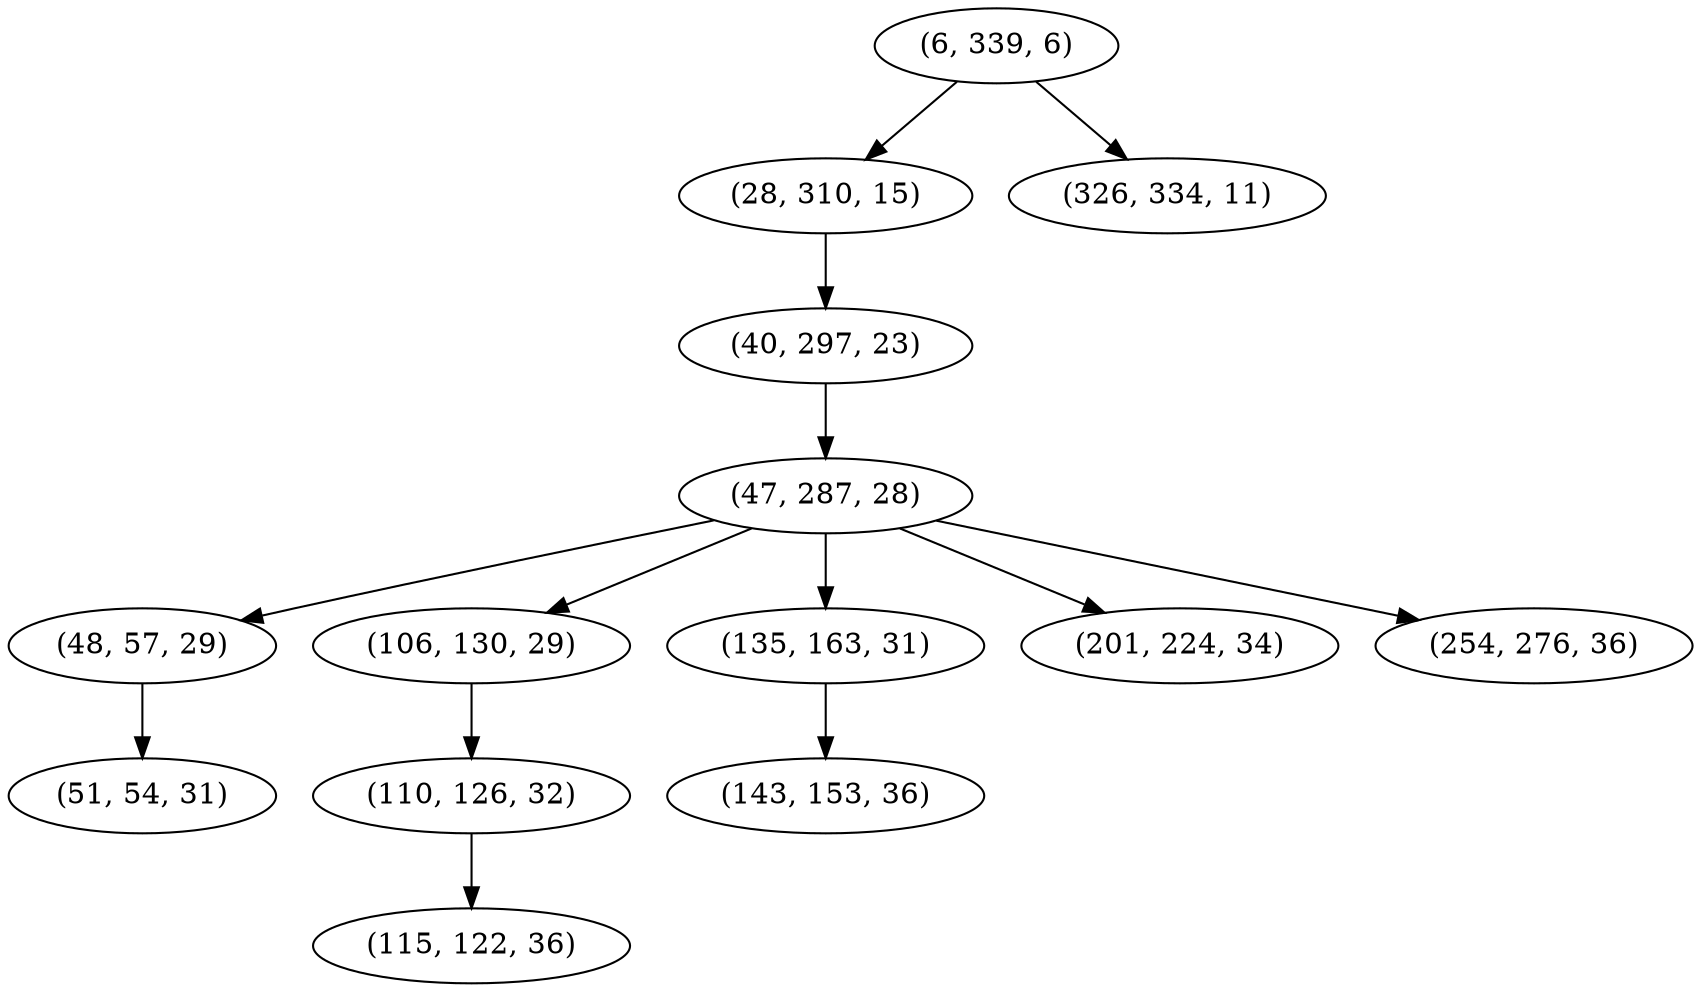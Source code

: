 digraph tree {
    "(6, 339, 6)";
    "(28, 310, 15)";
    "(40, 297, 23)";
    "(47, 287, 28)";
    "(48, 57, 29)";
    "(51, 54, 31)";
    "(106, 130, 29)";
    "(110, 126, 32)";
    "(115, 122, 36)";
    "(135, 163, 31)";
    "(143, 153, 36)";
    "(201, 224, 34)";
    "(254, 276, 36)";
    "(326, 334, 11)";
    "(6, 339, 6)" -> "(28, 310, 15)";
    "(6, 339, 6)" -> "(326, 334, 11)";
    "(28, 310, 15)" -> "(40, 297, 23)";
    "(40, 297, 23)" -> "(47, 287, 28)";
    "(47, 287, 28)" -> "(48, 57, 29)";
    "(47, 287, 28)" -> "(106, 130, 29)";
    "(47, 287, 28)" -> "(135, 163, 31)";
    "(47, 287, 28)" -> "(201, 224, 34)";
    "(47, 287, 28)" -> "(254, 276, 36)";
    "(48, 57, 29)" -> "(51, 54, 31)";
    "(106, 130, 29)" -> "(110, 126, 32)";
    "(110, 126, 32)" -> "(115, 122, 36)";
    "(135, 163, 31)" -> "(143, 153, 36)";
}
